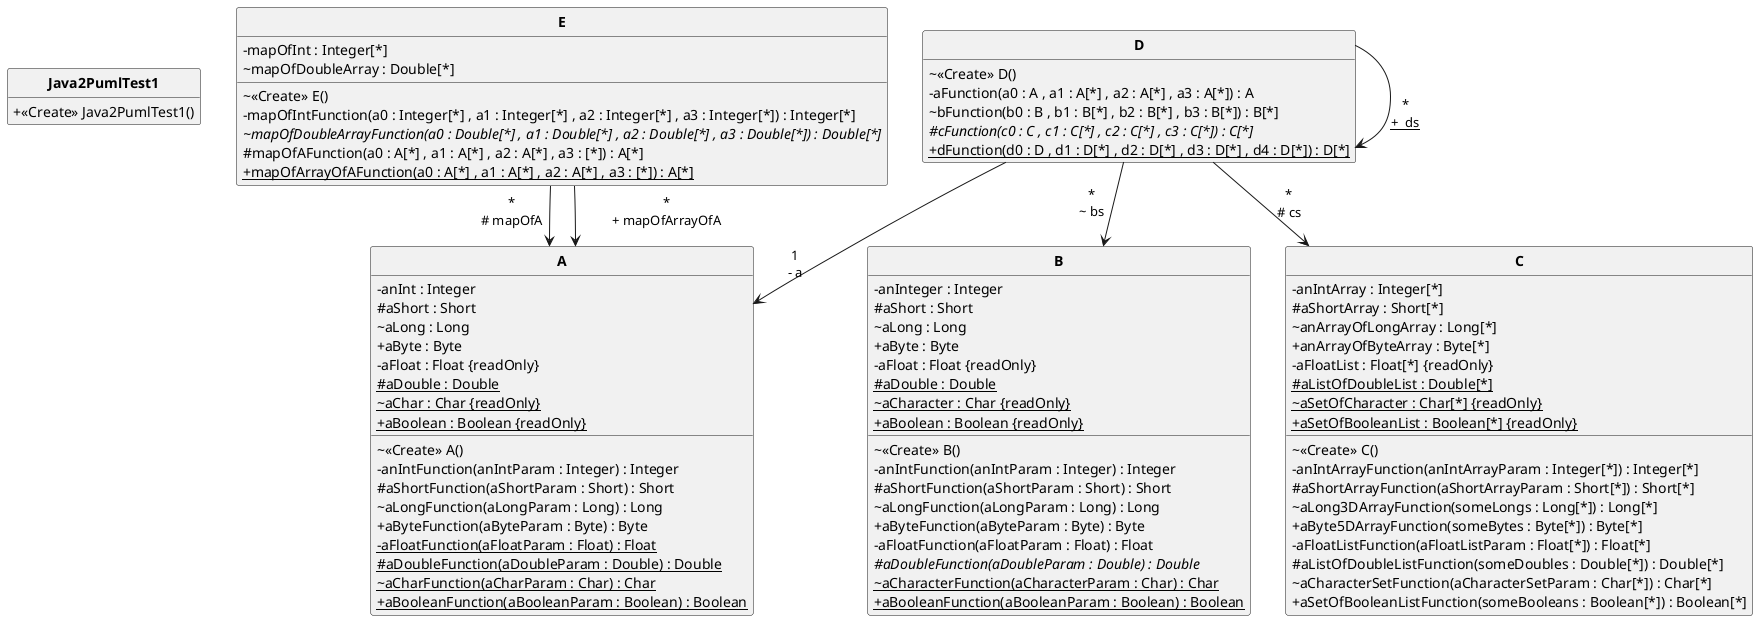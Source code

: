 @startuml
'https://plantuml.com/class-diagram
skinparam classAttributeIconSize 0
skinparam classFontStyle Bold
skinparam style strictuml
hide empty members

class Java2PumlTest1  {
	+ <<Create>> Java2PumlTest1()
}


class A  {
	- anInt : Integer
	# aShort : Short
	~ aLong : Long
	+ aByte : Byte
	- aFloat : Float {readOnly}
	# {static} aDouble : Double
	~ {static} aChar : Char {readOnly}
	+ {static} aBoolean : Boolean {readOnly}
	~ <<Create>> A()
	- anIntFunction(anIntParam : Integer) : Integer
	# aShortFunction(aShortParam : Short) : Short
	~ aLongFunction(aLongParam : Long) : Long
	+ aByteFunction(aByteParam : Byte) : Byte
	- {static} aFloatFunction(aFloatParam : Float) : Float
	# {static} aDoubleFunction(aDoubleParam : Double) : Double
	~ {static} aCharFunction(aCharParam : Char) : Char
	+ {static} aBooleanFunction(aBooleanParam : Boolean) : Boolean
}


class B  {
	- anInteger : Integer
	# aShort : Short
	~ aLong : Long
	+ aByte : Byte
	- aFloat : Float {readOnly}
	# {static} aDouble : Double
	~ {static} aCharacter : Char {readOnly}
	+ {static} aBoolean : Boolean {readOnly}
	~ <<Create>> B()
	- anIntFunction(anIntParam : Integer) : Integer
	# aShortFunction(aShortParam : Short) : Short
	~ aLongFunction(aLongParam : Long) : Long
	+ aByteFunction(aByteParam : Byte) : Byte
	- aFloatFunction(aFloatParam : Float) : Float
	# {abstract} aDoubleFunction(aDoubleParam : Double) : Double
	~ {static} aCharacterFunction(aCharacterParam : Char) : Char
	+ {static} aBooleanFunction(aBooleanParam : Boolean) : Boolean
}


class C  {
	- anIntArray : Integer[*]
	# aShortArray : Short[*]
	~ anArrayOfLongArray : Long[*]
	+ anArrayOfByteArray : Byte[*]
	- aFloatList : Float[*] {readOnly}
	# {static} aListOfDoubleList : Double[*]
	~ {static} aSetOfCharacter : Char[*] {readOnly}
	+ {static} aSetOfBooleanList : Boolean[*] {readOnly}
	~ <<Create>> C()
	- anIntArrayFunction(anIntArrayParam : Integer[*]) : Integer[*]
	# aShortArrayFunction(aShortArrayParam : Short[*]) : Short[*]
	~ aLong3DArrayFunction(someLongs : Long[*]) : Long[*]
	+ aByte5DArrayFunction(someBytes : Byte[*]) : Byte[*]
	- aFloatListFunction(aFloatListParam : Float[*]) : Float[*]
	# aListOfDoubleListFunction(someDoubles : Double[*]) : Double[*]
	~ aCharacterSetFunction(aCharacterSetParam : Char[*]) : Char[*]
	+ aSetOfBooleanListFunction(someBooleans : Boolean[*]) : Boolean[*]
}


class D  {
	~ <<Create>> D()
	- aFunction(a0 : A , a1 : A[*] , a2 : A[*] , a3 : A[*]) : A
	~ bFunction(b0 : B , b1 : B[*] , b2 : B[*] , b3 : B[*]) : B[*]
	# {abstract} cFunction(c0 : C , c1 : C[*] , c2 : C[*] , c3 : C[*]) : C[*]
	+ {static} dFunction(d0 : D , d1 : D[*] , d2 : D[*] , d3 : D[*] , d4 : D[*]) : D[*]
}

D --> "\t1\n\t- a\n" A
D --> "\t*\n\t~ bs\n" B
D --> "\t*\n\t# cs\n" C
D --> "\t*\n\t<u>+  ds</u>\n" D

class E  {
	- mapOfInt : Integer[*]
	~ mapOfDoubleArray : Double[*]
	~ <<Create>> E()
	- mapOfIntFunction(a0 : Integer[*] , a1 : Integer[*] , a2 : Integer[*] , a3 : Integer[*]) : Integer[*]
	~ {abstract} mapOfDoubleArrayFunction(a0 : Double[*] , a1 : Double[*] , a2 : Double[*] , a3 : Double[*]) : Double[*]
	# mapOfAFunction(a0 : A[*] , a1 : A[*] , a2 : A[*] , a3 : [*]) : A[*]
	+ {static} mapOfArrayOfAFunction(a0 : A[*] , a1 : A[*] , a2 : A[*] , a3 : [*]) : A[*]
}

E --> "\t*\n\t# mapOfA\n" A
E --> "\t*\n\t+ mapOfArrayOfA\n" A


@enduml
